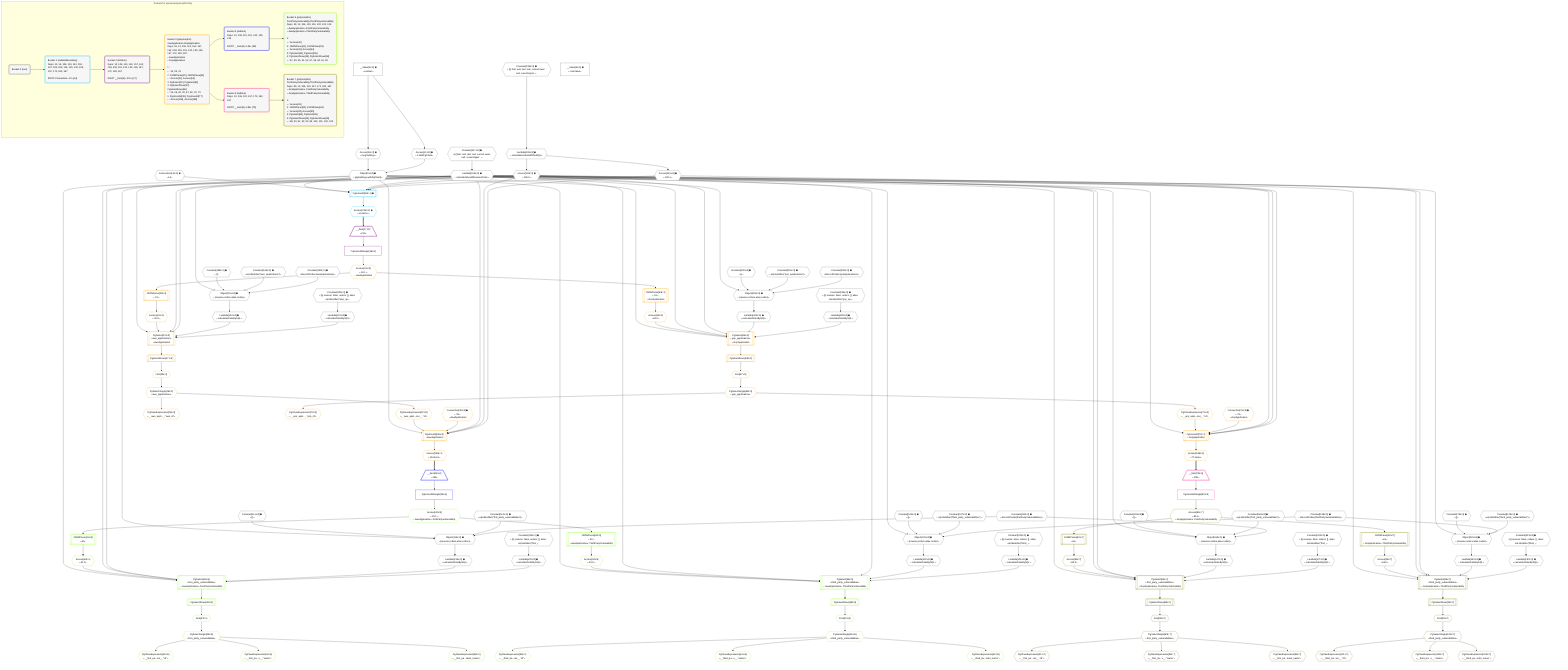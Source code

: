 %%{init: {'themeVariables': { 'fontSize': '12px'}}}%%
graph TD
    classDef path fill:#eee,stroke:#000,color:#000
    classDef plan fill:#fff,stroke-width:1px,color:#000
    classDef itemplan fill:#fff,stroke-width:2px,color:#000
    classDef unbatchedplan fill:#dff,stroke-width:1px,color:#000
    classDef sideeffectplan fill:#fcc,stroke-width:2px,color:#000
    classDef bucket fill:#f6f6f6,color:#000,stroke-width:2px,text-align:left


    %% plan dependencies
    Object114{{"Object[114∈0] ➊<br />ᐸ{reverse,orders,alias,codec}ᐳ"}}:::plan
    Lambda106{{"Lambda[106∈0] ➊<br />ᐸcalculateShouldReverseOrderᐳ"}}:::plan
    Constant111{{"Constant[111∈0] ➊<br />ᐸ[]ᐳ"}}:::plan
    Constant112{{"Constant[112∈0] ➊<br />ᐸsql.identifier(”first_party_vulnerabilities”)ᐳ"}}:::plan
    Constant113{{"Constant[113∈0] ➊<br />ᐸRecordCodec(firstPartyVulnerabilities)ᐳ"}}:::plan
    Lambda106 & Constant111 & Constant112 & Constant113 --> Object114
    Object129{{"Object[129∈0] ➊<br />ᐸ{reverse,orders,alias,codec}ᐳ"}}:::plan
    Constant126{{"Constant[126∈0] ➊<br />ᐸ[]ᐳ"}}:::plan
    Constant127{{"Constant[127∈0] ➊<br />ᐸsql.identifier(”third_party_vulnerabilities”)ᐳ"}}:::plan
    Constant128{{"Constant[128∈0] ➊<br />ᐸRecordCodec(thirdPartyVulnerabilities)ᐳ"}}:::plan
    Lambda106 & Constant126 & Constant127 & Constant128 --> Object129
    Object151{{"Object[151∈0] ➊<br />ᐸ{reverse,orders,alias,codec}ᐳ"}}:::plan
    Constant148{{"Constant[148∈0] ➊<br />ᐸ[]ᐳ"}}:::plan
    Constant149{{"Constant[149∈0] ➊<br />ᐸsql.identifier(”aws_applications”)ᐳ"}}:::plan
    Constant150{{"Constant[150∈0] ➊<br />ᐸRecordCodec(awsApplications)ᐳ"}}:::plan
    Lambda106 & Constant148 & Constant149 & Constant150 --> Object151
    Object166{{"Object[166∈0] ➊<br />ᐸ{reverse,orders,alias,codec}ᐳ"}}:::plan
    Constant163{{"Constant[163∈0] ➊<br />ᐸ[]ᐳ"}}:::plan
    Constant164{{"Constant[164∈0] ➊<br />ᐸsql.identifier(”first_party_vulnerabilities”)ᐳ"}}:::plan
    Lambda106 & Constant163 & Constant164 & Constant113 --> Object166
    Object181{{"Object[181∈0] ➊<br />ᐸ{reverse,orders,alias,codec}ᐳ"}}:::plan
    Constant178{{"Constant[178∈0] ➊<br />ᐸ[]ᐳ"}}:::plan
    Constant179{{"Constant[179∈0] ➊<br />ᐸsql.identifier(”third_party_vulnerabilities”)ᐳ"}}:::plan
    Lambda106 & Constant178 & Constant179 & Constant128 --> Object181
    Object203{{"Object[203∈0] ➊<br />ᐸ{reverse,orders,alias,codec}ᐳ"}}:::plan
    Constant200{{"Constant[200∈0] ➊<br />ᐸ[]ᐳ"}}:::plan
    Constant201{{"Constant[201∈0] ➊<br />ᐸsql.identifier(”gcp_applications”)ᐳ"}}:::plan
    Constant202{{"Constant[202∈0] ➊<br />ᐸRecordCodec(gcpApplications)ᐳ"}}:::plan
    Lambda106 & Constant200 & Constant201 & Constant202 --> Object203
    Object13{{"Object[13∈0] ➊<br />ᐸ{pgSettings,withPgClient}ᐳ"}}:::plan
    Access11{{"Access[11∈0] ➊<br />ᐸ2.pgSettingsᐳ"}}:::plan
    Access12{{"Access[12∈0] ➊<br />ᐸ2.withPgClientᐳ"}}:::plan
    Access11 & Access12 --> Object13
    __Value2["__Value[2∈0] ➊<br />ᐸcontextᐳ"]:::plan
    __Value2 --> Access11
    __Value2 --> Access12
    Constant217{{"Constant[217∈0] ➊<br />ᐸ§{ first: null, last: null, cursorLower: null, cursorUpper: ᐳ"}}:::plan
    Constant217 --> Lambda106
    Lambda109{{"Lambda[109∈0] ➊<br />ᐸcalculateLimitAndOffsetSQLᐳ"}}:::plan
    Constant218{{"Constant[218∈0] ➊<br />ᐸ§{ first: null, last: null, cursorLower: null, cursorUpper: ᐳ"}}:::plan
    Constant218 --> Lambda109
    Access110{{"Access[110∈0] ➊<br />ᐸ109.0ᐳ"}}:::plan
    Lambda109 --> Access110
    Lambda115{{"Lambda[115∈0] ➊<br />ᐸcalculateOrderBySQLᐳ"}}:::plan
    Object114 --> Lambda115
    Lambda120{{"Lambda[120∈0] ➊<br />ᐸcalculateOrderBySQLᐳ"}}:::plan
    Constant219{{"Constant[219∈0] ➊<br />ᐸ§{ reverse: false, orders: [], alias: sql.identifier(”first_ᐳ"}}:::plan
    Constant219 --> Lambda120
    Lambda130{{"Lambda[130∈0] ➊<br />ᐸcalculateOrderBySQLᐳ"}}:::plan
    Object129 --> Lambda130
    Lambda135{{"Lambda[135∈0] ➊<br />ᐸcalculateOrderBySQLᐳ"}}:::plan
    Constant220{{"Constant[220∈0] ➊<br />ᐸ§{ reverse: false, orders: [], alias: sql.identifier(”third_ᐳ"}}:::plan
    Constant220 --> Lambda135
    Access142{{"Access[142∈0] ➊<br />ᐸ109.1ᐳ"}}:::plan
    Lambda109 --> Access142
    Lambda152{{"Lambda[152∈0] ➊<br />ᐸcalculateOrderBySQLᐳ"}}:::plan
    Object151 --> Lambda152
    Lambda157{{"Lambda[157∈0] ➊<br />ᐸcalculateOrderBySQLᐳ"}}:::plan
    Constant221{{"Constant[221∈0] ➊<br />ᐸ§{ reverse: false, orders: [], alias: sql.identifier(”aws_apᐳ"}}:::plan
    Constant221 --> Lambda157
    Lambda167{{"Lambda[167∈0] ➊<br />ᐸcalculateOrderBySQLᐳ"}}:::plan
    Object166 --> Lambda167
    Lambda172{{"Lambda[172∈0] ➊<br />ᐸcalculateOrderBySQLᐳ"}}:::plan
    Constant222{{"Constant[222∈0] ➊<br />ᐸ§{ reverse: false, orders: [], alias: sql.identifier(”first_ᐳ"}}:::plan
    Constant222 --> Lambda172
    Lambda182{{"Lambda[182∈0] ➊<br />ᐸcalculateOrderBySQLᐳ"}}:::plan
    Object181 --> Lambda182
    Lambda187{{"Lambda[187∈0] ➊<br />ᐸcalculateOrderBySQLᐳ"}}:::plan
    Constant223{{"Constant[223∈0] ➊<br />ᐸ§{ reverse: false, orders: [], alias: sql.identifier(”third_ᐳ"}}:::plan
    Constant223 --> Lambda187
    Lambda204{{"Lambda[204∈0] ➊<br />ᐸcalculateOrderBySQLᐳ"}}:::plan
    Object203 --> Lambda204
    Lambda209{{"Lambda[209∈0] ➊<br />ᐸcalculateOrderBySQLᐳ"}}:::plan
    Constant224{{"Constant[224∈0] ➊<br />ᐸ§{ reverse: false, orders: [], alias: sql.identifier(”gcp_apᐳ"}}:::plan
    Constant224 --> Lambda209
    __Value4["__Value[4∈0] ➊<br />ᐸrootValueᐳ"]:::plan
    Connection14{{"Connection[14∈0] ➊<br />ᐸ10ᐳ"}}:::plan
    PgUnionAll15[["PgUnionAll[15∈1] ➊"]]:::plan
    Object13 & Connection14 & Lambda106 & Access110 & Access142 --> PgUnionAll15
    Access210{{"Access[210∈1] ➊<br />ᐸ15.itemsᐳ"}}:::plan
    PgUnionAll15 --> Access210
    __Item17[/"__Item[17∈2]<br />ᐸ210ᐳ"\]:::itemplan
    Access210 ==> __Item17
    PgUnionAllSingle18["PgUnionAllSingle[18∈2]"]:::plan
    __Item17 --> PgUnionAllSingle18
    PgSelect22[["PgSelect[22∈3]<br />ᐸaws_applicationsᐳ<br />ᐳAwsApplication"]]:::plan
    Access21{{"Access[21∈3]<br />ᐸ20.0ᐳ"}}:::plan
    Object13 & Access21 & Lambda106 & Access110 & Lambda152 & Lambda157 --> PgSelect22
    PgUnionAll36[["PgUnionAll[36∈3]<br />ᐳAwsApplication"]]:::plan
    PgClassExpression32{{"PgClassExpression[32∈3]<br />ᐸ__aws_appl...ons__.”id”ᐳ"}}:::plan
    Connection35{{"Connection[35∈3] ➊<br />ᐸ33ᐳ<br />ᐳAwsApplication"}}:::plan
    Object13 & PgClassExpression32 & Connection35 & Lambda106 & Access110 & Access142 --> PgUnionAll36
    PgSelect65[["PgSelect[65∈3]<br />ᐸgcp_applicationsᐳ<br />ᐳGcpApplication"]]:::plan
    Access64{{"Access[64∈3]<br />ᐸ63.0ᐳ"}}:::plan
    Object13 & Access64 & Lambda106 & Access110 & Lambda204 & Lambda209 --> PgSelect65
    PgUnionAll77[["PgUnionAll[77∈3]<br />ᐳGcpApplication"]]:::plan
    PgClassExpression73{{"PgClassExpression[73∈3]<br />ᐸ__gcp_appl...ons__.”id”ᐳ"}}:::plan
    Connection76{{"Connection[76∈3] ➊<br />ᐸ74ᐳ<br />ᐳGcpApplication"}}:::plan
    Object13 & PgClassExpression73 & Connection76 & Lambda106 & Access110 & Access142 --> PgUnionAll77
    Access19{{"Access[19∈3]<br />ᐸ18.1ᐳ<br />ᐳAwsApplication"}}:::plan
    PgUnionAllSingle18 --> Access19
    JSONParse20[["JSONParse[20∈3]<br />ᐸ19ᐳ"]]:::plan
    Access19 --> JSONParse20
    JSONParse20 --> Access21
    First26{{"First[26∈3]"}}:::plan
    PgSelectRows27[["PgSelectRows[27∈3]"]]:::plan
    PgSelectRows27 --> First26
    PgSelect22 --> PgSelectRows27
    PgSelectSingle28{{"PgSelectSingle[28∈3]<br />ᐸaws_applicationsᐳ"}}:::plan
    First26 --> PgSelectSingle28
    PgClassExpression29{{"PgClassExpression[29∈3]<br />ᐸ__aws_appl..._.”aws_id”ᐳ"}}:::plan
    PgSelectSingle28 --> PgClassExpression29
    PgSelectSingle28 --> PgClassExpression32
    JSONParse63[["JSONParse[63∈3]<br />ᐸ19ᐳ<br />ᐳGcpApplication"]]:::plan
    Access19 --> JSONParse63
    JSONParse63 --> Access64
    First67{{"First[67∈3]"}}:::plan
    PgSelectRows68[["PgSelectRows[68∈3]"]]:::plan
    PgSelectRows68 --> First67
    PgSelect65 --> PgSelectRows68
    PgSelectSingle69{{"PgSelectSingle[69∈3]<br />ᐸgcp_applicationsᐳ"}}:::plan
    First67 --> PgSelectSingle69
    PgClassExpression70{{"PgClassExpression[70∈3]<br />ᐸ__gcp_appl..._.”gcp_id”ᐳ"}}:::plan
    PgSelectSingle69 --> PgClassExpression70
    PgSelectSingle69 --> PgClassExpression73
    Access136{{"Access[136∈3]<br />ᐸ36.itemsᐳ"}}:::plan
    PgUnionAll36 --> Access136
    Access188{{"Access[188∈3]<br />ᐸ77.itemsᐳ"}}:::plan
    PgUnionAll77 --> Access188
    __Item38[/"__Item[38∈4]<br />ᐸ136ᐳ"\]:::itemplan
    Access136 ==> __Item38
    PgUnionAllSingle39["PgUnionAllSingle[39∈4]"]:::plan
    __Item38 --> PgUnionAllSingle39
    PgSelect43[["PgSelect[43∈5]<br />ᐸfirst_party_vulnerabilitiesᐳ<br />ᐳAwsApplicationᐳFirstPartyVulnerability"]]:::plan
    Access42{{"Access[42∈5]<br />ᐸ41.0ᐳ"}}:::plan
    Object13 & Access42 & Lambda106 & Access110 & Lambda115 & Lambda120 --> PgSelect43
    PgSelect55[["PgSelect[55∈5]<br />ᐸthird_party_vulnerabilitiesᐳ<br />ᐳAwsApplicationᐳThirdPartyVulnerability"]]:::plan
    Access54{{"Access[54∈5]<br />ᐸ53.0ᐳ"}}:::plan
    Object13 & Access54 & Lambda106 & Access110 & Lambda130 & Lambda135 --> PgSelect55
    Access40{{"Access[40∈5]<br />ᐸ39.1ᐳ<br />ᐳAwsApplicationᐳFirstPartyVulnerability"}}:::plan
    PgUnionAllSingle39 --> Access40
    JSONParse41[["JSONParse[41∈5]<br />ᐸ40ᐳ"]]:::plan
    Access40 --> JSONParse41
    JSONParse41 --> Access42
    First47{{"First[47∈5]"}}:::plan
    PgSelectRows48[["PgSelectRows[48∈5]"]]:::plan
    PgSelectRows48 --> First47
    PgSelect43 --> PgSelectRows48
    PgSelectSingle49{{"PgSelectSingle[49∈5]<br />ᐸfirst_party_vulnerabilitiesᐳ"}}:::plan
    First47 --> PgSelectSingle49
    PgClassExpression50{{"PgClassExpression[50∈5]<br />ᐸ__first_pa...ies__.”id”ᐳ"}}:::plan
    PgSelectSingle49 --> PgClassExpression50
    PgClassExpression51{{"PgClassExpression[51∈5]<br />ᐸ__first_pa...s__.”name”ᐳ"}}:::plan
    PgSelectSingle49 --> PgClassExpression51
    PgClassExpression52{{"PgClassExpression[52∈5]<br />ᐸ__first_pa...team_name”ᐳ"}}:::plan
    PgSelectSingle49 --> PgClassExpression52
    JSONParse53[["JSONParse[53∈5]<br />ᐸ40ᐳ<br />ᐳAwsApplicationᐳThirdPartyVulnerability"]]:::plan
    Access40 --> JSONParse53
    JSONParse53 --> Access54
    First57{{"First[57∈5]"}}:::plan
    PgSelectRows58[["PgSelectRows[58∈5]"]]:::plan
    PgSelectRows58 --> First57
    PgSelect55 --> PgSelectRows58
    PgSelectSingle59{{"PgSelectSingle[59∈5]<br />ᐸthird_party_vulnerabilitiesᐳ"}}:::plan
    First57 --> PgSelectSingle59
    PgClassExpression60{{"PgClassExpression[60∈5]<br />ᐸ__third_pa...ies__.”id”ᐳ"}}:::plan
    PgSelectSingle59 --> PgClassExpression60
    PgClassExpression61{{"PgClassExpression[61∈5]<br />ᐸ__third_pa...s__.”name”ᐳ"}}:::plan
    PgSelectSingle59 --> PgClassExpression61
    PgClassExpression62{{"PgClassExpression[62∈5]<br />ᐸ__third_pa...ndor_name”ᐳ"}}:::plan
    PgSelectSingle59 --> PgClassExpression62
    __Item79[/"__Item[79∈6]<br />ᐸ188ᐳ"\]:::itemplan
    Access188 ==> __Item79
    PgUnionAllSingle80["PgUnionAllSingle[80∈6]"]:::plan
    __Item79 --> PgUnionAllSingle80
    PgSelect84[["PgSelect[84∈7]<br />ᐸfirst_party_vulnerabilitiesᐳ<br />ᐳGcpApplicationᐳFirstPartyVulnerability"]]:::plan
    Access83{{"Access[83∈7]<br />ᐸ82.0ᐳ"}}:::plan
    Object13 & Access83 & Lambda106 & Access110 & Lambda167 & Lambda172 --> PgSelect84
    PgSelect96[["PgSelect[96∈7]<br />ᐸthird_party_vulnerabilitiesᐳ<br />ᐳGcpApplicationᐳThirdPartyVulnerability"]]:::plan
    Access95{{"Access[95∈7]<br />ᐸ94.0ᐳ"}}:::plan
    Object13 & Access95 & Lambda106 & Access110 & Lambda182 & Lambda187 --> PgSelect96
    Access81{{"Access[81∈7]<br />ᐸ80.1ᐳ<br />ᐳGcpApplicationᐳFirstPartyVulnerability"}}:::plan
    PgUnionAllSingle80 --> Access81
    JSONParse82[["JSONParse[82∈7]<br />ᐸ81ᐳ"]]:::plan
    Access81 --> JSONParse82
    JSONParse82 --> Access83
    First88{{"First[88∈7]"}}:::plan
    PgSelectRows89[["PgSelectRows[89∈7]"]]:::plan
    PgSelectRows89 --> First88
    PgSelect84 --> PgSelectRows89
    PgSelectSingle90{{"PgSelectSingle[90∈7]<br />ᐸfirst_party_vulnerabilitiesᐳ"}}:::plan
    First88 --> PgSelectSingle90
    PgClassExpression91{{"PgClassExpression[91∈7]<br />ᐸ__first_pa...ies__.”id”ᐳ"}}:::plan
    PgSelectSingle90 --> PgClassExpression91
    PgClassExpression92{{"PgClassExpression[92∈7]<br />ᐸ__first_pa...s__.”name”ᐳ"}}:::plan
    PgSelectSingle90 --> PgClassExpression92
    PgClassExpression93{{"PgClassExpression[93∈7]<br />ᐸ__first_pa...team_name”ᐳ"}}:::plan
    PgSelectSingle90 --> PgClassExpression93
    JSONParse94[["JSONParse[94∈7]<br />ᐸ81ᐳ<br />ᐳGcpApplicationᐳThirdPartyVulnerability"]]:::plan
    Access81 --> JSONParse94
    JSONParse94 --> Access95
    First98{{"First[98∈7]"}}:::plan
    PgSelectRows99[["PgSelectRows[99∈7]"]]:::plan
    PgSelectRows99 --> First98
    PgSelect96 --> PgSelectRows99
    PgSelectSingle100{{"PgSelectSingle[100∈7]<br />ᐸthird_party_vulnerabilitiesᐳ"}}:::plan
    First98 --> PgSelectSingle100
    PgClassExpression101{{"PgClassExpression[101∈7]<br />ᐸ__third_pa...ies__.”id”ᐳ"}}:::plan
    PgSelectSingle100 --> PgClassExpression101
    PgClassExpression102{{"PgClassExpression[102∈7]<br />ᐸ__third_pa...s__.”name”ᐳ"}}:::plan
    PgSelectSingle100 --> PgClassExpression102
    PgClassExpression103{{"PgClassExpression[103∈7]<br />ᐸ__third_pa...ndor_name”ᐳ"}}:::plan
    PgSelectSingle100 --> PgClassExpression103

    %% define steps

    subgraph "Buckets for queries/polymorphic/only"
    Bucket0("Bucket 0 (root)"):::bucket
    classDef bucket0 stroke:#696969
    class Bucket0,__Value2,__Value4,Access11,Access12,Object13,Connection14,Lambda106,Lambda109,Access110,Constant111,Constant112,Constant113,Object114,Lambda115,Lambda120,Constant126,Constant127,Constant128,Object129,Lambda130,Lambda135,Access142,Constant148,Constant149,Constant150,Object151,Lambda152,Lambda157,Constant163,Constant164,Object166,Lambda167,Lambda172,Constant178,Constant179,Object181,Lambda182,Lambda187,Constant200,Constant201,Constant202,Object203,Lambda204,Lambda209,Constant217,Constant218,Constant219,Constant220,Constant221,Constant222,Constant223,Constant224 bucket0
    Bucket1("Bucket 1 (nullableBoundary)<br />Deps: 13, 14, 106, 110, 142, 152, 157, 204, 209, 115, 120, 130, 135, 167, 172, 182, 187<br /><br />ROOT Connectionᐸ10ᐳ[14]"):::bucket
    classDef bucket1 stroke:#00bfff
    class Bucket1,PgUnionAll15,Access210 bucket1
    Bucket2("Bucket 2 (listItem)<br />Deps: 13, 106, 110, 152, 157, 142, 204, 209, 115, 120, 130, 135, 167, 172, 182, 187<br /><br />ROOT __Item{2}ᐸ210ᐳ[17]"):::bucket
    classDef bucket2 stroke:#7f007f
    class Bucket2,__Item17,PgUnionAllSingle18 bucket2
    Bucket3("Bucket 3 (polymorphic)<br />AwsApplication,GcpApplication<br />Deps: 18, 13, 106, 110, 152, 157, 142, 204, 209, 115, 120, 130, 135, 167, 172, 182, 187<br />ᐳAwsApplication<br />ᐳGcpApplication<br /><br />1: <br />ᐳ: 19, 35, 76<br />2: JSONParse[20], JSONParse[63]<br />ᐳ: Access[21], Access[64]<br />3: PgSelect[22], PgSelect[65]<br />4: PgSelectRows[27], PgSelectRows[68]<br />ᐳ: 26, 28, 29, 32, 67, 69, 70, 73<br />5: PgUnionAll[36], PgUnionAll[77]<br />ᐳ: Access[136], Access[188]"):::bucket
    classDef bucket3 stroke:#ffa500
    class Bucket3,Access19,JSONParse20,Access21,PgSelect22,First26,PgSelectRows27,PgSelectSingle28,PgClassExpression29,PgClassExpression32,Connection35,PgUnionAll36,JSONParse63,Access64,PgSelect65,First67,PgSelectRows68,PgSelectSingle69,PgClassExpression70,PgClassExpression73,Connection76,PgUnionAll77,Access136,Access188 bucket3
    Bucket4("Bucket 4 (listItem)<br />Deps: 13, 106, 110, 115, 120, 130, 135<br /><br />ROOT __Item{4}ᐸ136ᐳ[38]"):::bucket
    classDef bucket4 stroke:#0000ff
    class Bucket4,__Item38,PgUnionAllSingle39 bucket4
    Bucket5("Bucket 5 (polymorphic)<br />FirstPartyVulnerability,ThirdPartyVulnerability<br />Deps: 39, 13, 106, 110, 115, 120, 130, 135<br />ᐳAwsApplicationᐳFirstPartyVulnerability<br />ᐳAwsApplicationᐳThirdPartyVulnerability<br /><br />1: <br />ᐳ: Access[40]<br />2: JSONParse[41], JSONParse[53]<br />ᐳ: Access[42], Access[54]<br />3: PgSelect[43], PgSelect[55]<br />4: PgSelectRows[48], PgSelectRows[58]<br />ᐳ: 47, 49, 50, 51, 52, 57, 59, 60, 61, 62"):::bucket
    classDef bucket5 stroke:#7fff00
    class Bucket5,Access40,JSONParse41,Access42,PgSelect43,First47,PgSelectRows48,PgSelectSingle49,PgClassExpression50,PgClassExpression51,PgClassExpression52,JSONParse53,Access54,PgSelect55,First57,PgSelectRows58,PgSelectSingle59,PgClassExpression60,PgClassExpression61,PgClassExpression62 bucket5
    Bucket6("Bucket 6 (listItem)<br />Deps: 13, 106, 110, 167, 172, 182, 187<br /><br />ROOT __Item{6}ᐸ188ᐳ[79]"):::bucket
    classDef bucket6 stroke:#ff1493
    class Bucket6,__Item79,PgUnionAllSingle80 bucket6
    Bucket7("Bucket 7 (polymorphic)<br />FirstPartyVulnerability,ThirdPartyVulnerability<br />Deps: 80, 13, 106, 110, 167, 172, 182, 187<br />ᐳGcpApplicationᐳFirstPartyVulnerability<br />ᐳGcpApplicationᐳThirdPartyVulnerability<br /><br />1: <br />ᐳ: Access[81]<br />2: JSONParse[82], JSONParse[94]<br />ᐳ: Access[83], Access[95]<br />3: PgSelect[84], PgSelect[96]<br />4: PgSelectRows[89], PgSelectRows[99]<br />ᐳ: 88, 90, 91, 92, 93, 98, 100, 101, 102, 103"):::bucket
    classDef bucket7 stroke:#808000
    class Bucket7,Access81,JSONParse82,Access83,PgSelect84,First88,PgSelectRows89,PgSelectSingle90,PgClassExpression91,PgClassExpression92,PgClassExpression93,JSONParse94,Access95,PgSelect96,First98,PgSelectRows99,PgSelectSingle100,PgClassExpression101,PgClassExpression102,PgClassExpression103 bucket7
    Bucket0 --> Bucket1
    Bucket1 --> Bucket2
    Bucket2 --> Bucket3
    Bucket3 --> Bucket4 & Bucket6
    Bucket4 --> Bucket5
    Bucket6 --> Bucket7
    end
